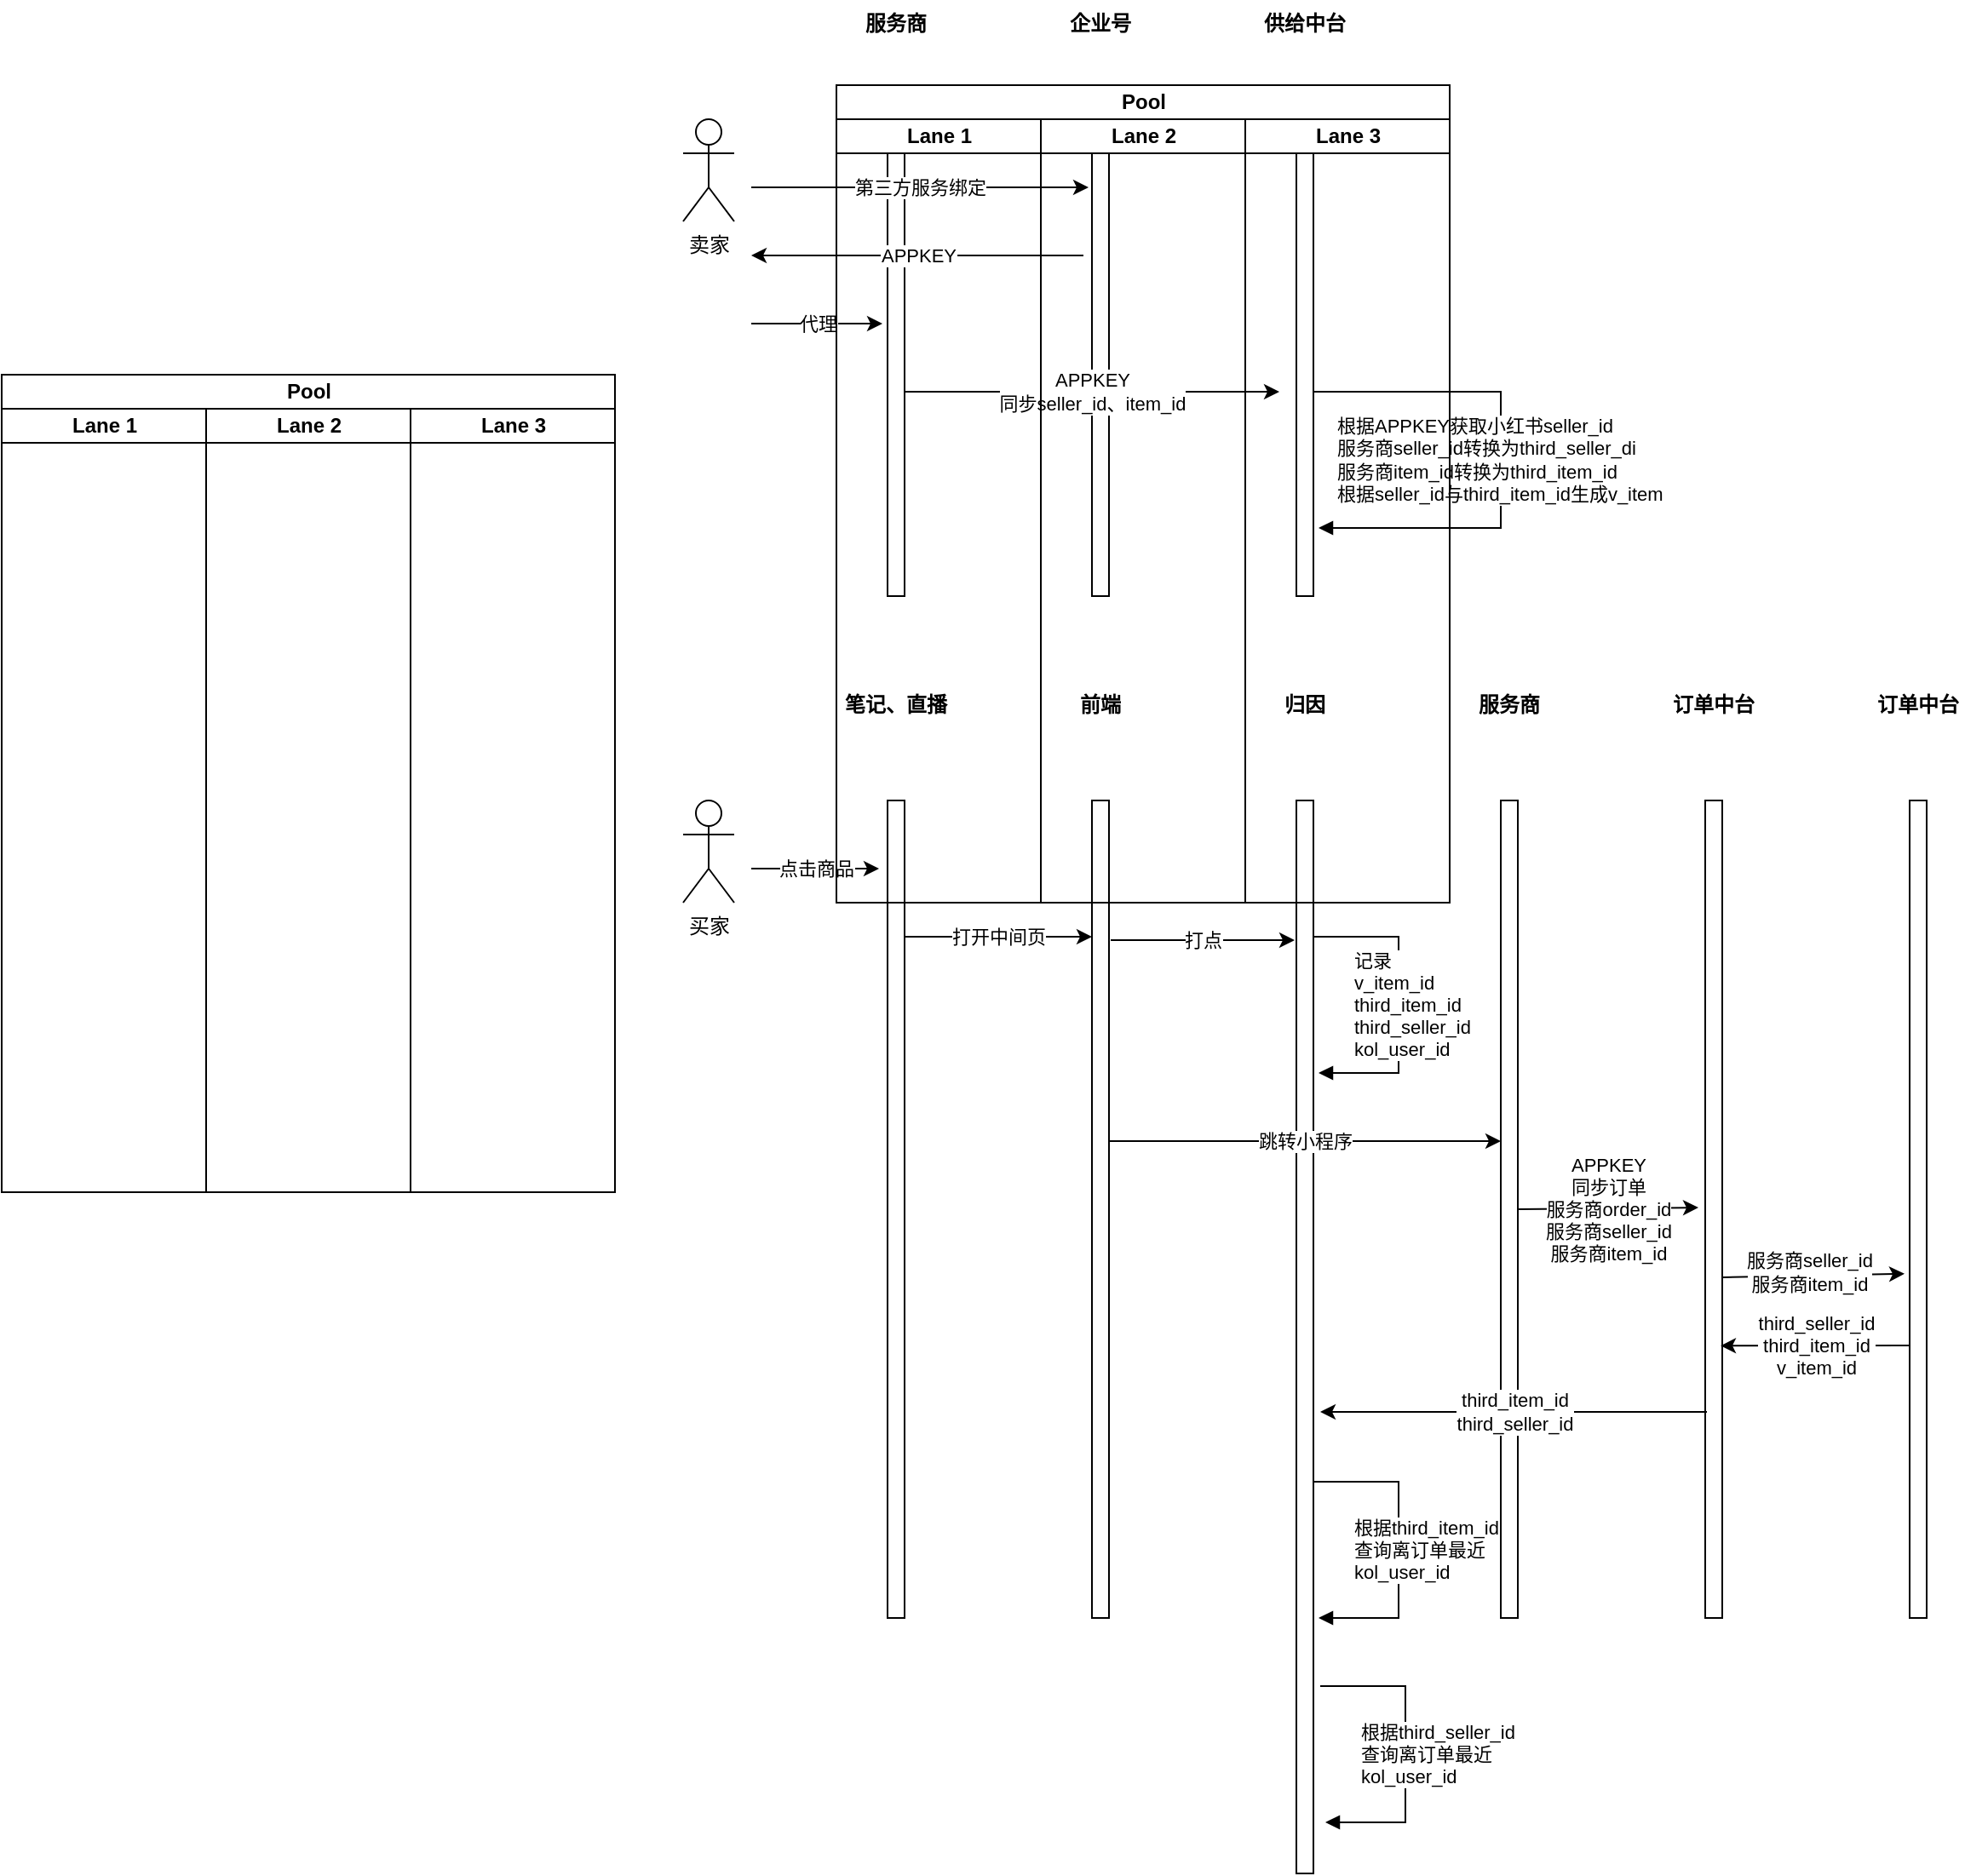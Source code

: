 <mxfile version="14.1.3" type="github"><diagram id="sozEuDQn32OtOZimz2cs" name="Page-1"><mxGraphModel dx="1382" dy="771" grid="1" gridSize="10" guides="1" tooltips="1" connect="1" arrows="1" fold="1" page="1" pageScale="1" pageWidth="827" pageHeight="1169" math="0" shadow="0"><root><mxCell id="0"/><mxCell id="1" parent="0"/><mxCell id="WUg85e6fk9E_r8oCCaCq-1" value="" style="html=1;points=[];perimeter=orthogonalPerimeter;align=center;" parent="1" vertex="1"><mxGeometry x="550" y="110" width="10" height="280" as="geometry"/></mxCell><mxCell id="WUg85e6fk9E_r8oCCaCq-2" value="" style="html=1;points=[];perimeter=orthogonalPerimeter;align=center;" parent="1" vertex="1"><mxGeometry x="670" y="110" width="10" height="280" as="geometry"/></mxCell><mxCell id="WUg85e6fk9E_r8oCCaCq-3" value="" style="html=1;points=[];perimeter=orthogonalPerimeter;align=center;" parent="1" vertex="1"><mxGeometry x="790" y="110" width="10" height="280" as="geometry"/></mxCell><mxCell id="WUg85e6fk9E_r8oCCaCq-4" value="卖家" style="shape=umlActor;verticalLabelPosition=bottom;verticalAlign=top;html=1;align=center;" parent="1" vertex="1"><mxGeometry x="430" y="110" width="30" height="60" as="geometry"/></mxCell><mxCell id="WUg85e6fk9E_r8oCCaCq-5" value="服务商" style="text;align=center;fontStyle=1;verticalAlign=middle;spacingLeft=3;spacingRight=3;strokeColor=none;rotatable=0;points=[[0,0.5],[1,0.5]];portConstraint=eastwest;" parent="1" vertex="1"><mxGeometry x="515" y="40" width="80" height="26" as="geometry"/></mxCell><mxCell id="WUg85e6fk9E_r8oCCaCq-6" value="企业号" style="text;align=center;fontStyle=1;verticalAlign=middle;spacingLeft=3;spacingRight=3;strokeColor=none;rotatable=0;points=[[0,0.5],[1,0.5]];portConstraint=eastwest;" parent="1" vertex="1"><mxGeometry x="635" y="40" width="80" height="26" as="geometry"/></mxCell><mxCell id="WUg85e6fk9E_r8oCCaCq-7" value="供给中台" style="text;align=center;fontStyle=1;verticalAlign=middle;spacingLeft=3;spacingRight=3;strokeColor=none;rotatable=0;points=[[0,0.5],[1,0.5]];portConstraint=eastwest;" parent="1" vertex="1"><mxGeometry x="755" y="40" width="80" height="26" as="geometry"/></mxCell><mxCell id="WUg85e6fk9E_r8oCCaCq-8" value="第三方服务绑定" style="endArrow=classic;html=1;" parent="1" edge="1"><mxGeometry width="50" height="50" relative="1" as="geometry"><mxPoint x="470" y="150" as="sourcePoint"/><mxPoint x="668" y="150" as="targetPoint"/></mxGeometry></mxCell><mxCell id="WUg85e6fk9E_r8oCCaCq-9" value="APPKEY" style="endArrow=classic;html=1;" parent="1" edge="1"><mxGeometry width="50" height="50" relative="1" as="geometry"><mxPoint x="665" y="190" as="sourcePoint"/><mxPoint x="470" y="190" as="targetPoint"/></mxGeometry></mxCell><mxCell id="WUg85e6fk9E_r8oCCaCq-10" value="代理" style="endArrow=classic;html=1;" parent="1" edge="1"><mxGeometry width="50" height="50" relative="1" as="geometry"><mxPoint x="470" y="230" as="sourcePoint"/><mxPoint x="547" y="230" as="targetPoint"/></mxGeometry></mxCell><mxCell id="WUg85e6fk9E_r8oCCaCq-11" value="APPKEY&lt;br&gt;同步seller_id、item_id" style="endArrow=classic;html=1;" parent="1" edge="1"><mxGeometry width="50" height="50" relative="1" as="geometry"><mxPoint x="560" y="270" as="sourcePoint"/><mxPoint x="780" y="270" as="targetPoint"/></mxGeometry></mxCell><mxCell id="WUg85e6fk9E_r8oCCaCq-12" value="根据APPKEY获取小红书seller_id&lt;br&gt;服务商seller_id转换为third_seller_di&lt;br&gt;服务商item_id转换为third_item_id&lt;br&gt;根据seller_id与third_item_id生成v_item" style="edgeStyle=orthogonalEdgeStyle;html=1;align=left;spacingLeft=2;endArrow=block;rounded=0;" parent="1" edge="1"><mxGeometry x="0.953" y="-40" relative="1" as="geometry"><mxPoint x="800" y="270" as="sourcePoint"/><Array as="points"><mxPoint x="910" y="270"/><mxPoint x="910" y="350"/></Array><mxPoint x="803" y="350" as="targetPoint"/><mxPoint as="offset"/></mxGeometry></mxCell><mxCell id="WUg85e6fk9E_r8oCCaCq-13" value="" style="html=1;points=[];perimeter=orthogonalPerimeter;align=center;" parent="1" vertex="1"><mxGeometry x="550" y="510" width="10" height="480" as="geometry"/></mxCell><mxCell id="WUg85e6fk9E_r8oCCaCq-14" value="" style="html=1;points=[];perimeter=orthogonalPerimeter;align=center;" parent="1" vertex="1"><mxGeometry x="670" y="510" width="10" height="480" as="geometry"/></mxCell><mxCell id="WUg85e6fk9E_r8oCCaCq-15" value="" style="html=1;points=[];perimeter=orthogonalPerimeter;align=center;" parent="1" vertex="1"><mxGeometry x="790" y="510" width="10" height="630" as="geometry"/></mxCell><mxCell id="WUg85e6fk9E_r8oCCaCq-16" value="买家" style="shape=umlActor;verticalLabelPosition=bottom;verticalAlign=top;html=1;align=center;" parent="1" vertex="1"><mxGeometry x="430" y="510" width="30" height="60" as="geometry"/></mxCell><mxCell id="WUg85e6fk9E_r8oCCaCq-17" value="笔记、直播" style="text;align=center;fontStyle=1;verticalAlign=middle;spacingLeft=3;spacingRight=3;strokeColor=none;rotatable=0;points=[[0,0.5],[1,0.5]];portConstraint=eastwest;" parent="1" vertex="1"><mxGeometry x="515" y="440" width="80" height="26" as="geometry"/></mxCell><mxCell id="WUg85e6fk9E_r8oCCaCq-18" value="前端" style="text;align=center;fontStyle=1;verticalAlign=middle;spacingLeft=3;spacingRight=3;strokeColor=none;rotatable=0;points=[[0,0.5],[1,0.5]];portConstraint=eastwest;" parent="1" vertex="1"><mxGeometry x="635" y="440" width="80" height="26" as="geometry"/></mxCell><mxCell id="WUg85e6fk9E_r8oCCaCq-19" value="归因" style="text;align=center;fontStyle=1;verticalAlign=middle;spacingLeft=3;spacingRight=3;strokeColor=none;rotatable=0;points=[[0,0.5],[1,0.5]];portConstraint=eastwest;" parent="1" vertex="1"><mxGeometry x="755" y="440" width="80" height="26" as="geometry"/></mxCell><mxCell id="WUg85e6fk9E_r8oCCaCq-20" value="" style="html=1;points=[];perimeter=orthogonalPerimeter;align=center;" parent="1" vertex="1"><mxGeometry x="910" y="510" width="10" height="480" as="geometry"/></mxCell><mxCell id="WUg85e6fk9E_r8oCCaCq-21" value="服务商" style="text;align=center;fontStyle=1;verticalAlign=middle;spacingLeft=3;spacingRight=3;strokeColor=none;rotatable=0;points=[[0,0.5],[1,0.5]];portConstraint=eastwest;" parent="1" vertex="1"><mxGeometry x="875" y="440" width="80" height="26" as="geometry"/></mxCell><mxCell id="WUg85e6fk9E_r8oCCaCq-22" value="" style="html=1;points=[];perimeter=orthogonalPerimeter;align=center;" parent="1" vertex="1"><mxGeometry x="1030" y="510" width="10" height="480" as="geometry"/></mxCell><mxCell id="WUg85e6fk9E_r8oCCaCq-23" value="订单中台" style="text;align=center;fontStyle=1;verticalAlign=middle;spacingLeft=3;spacingRight=3;strokeColor=none;rotatable=0;points=[[0,0.5],[1,0.5]];portConstraint=eastwest;" parent="1" vertex="1"><mxGeometry x="995" y="440" width="80" height="26" as="geometry"/></mxCell><mxCell id="WUg85e6fk9E_r8oCCaCq-24" value="点击商品" style="endArrow=classic;html=1;" parent="1" edge="1"><mxGeometry width="50" height="50" relative="1" as="geometry"><mxPoint x="470" y="550" as="sourcePoint"/><mxPoint x="545" y="550" as="targetPoint"/></mxGeometry></mxCell><mxCell id="WUg85e6fk9E_r8oCCaCq-25" value="打开中间页" style="endArrow=classic;html=1;" parent="1" edge="1"><mxGeometry width="50" height="50" relative="1" as="geometry"><mxPoint x="560" y="590" as="sourcePoint"/><mxPoint x="670" y="590" as="targetPoint"/></mxGeometry></mxCell><mxCell id="WUg85e6fk9E_r8oCCaCq-26" value="打点" style="endArrow=classic;html=1;" parent="1" edge="1"><mxGeometry width="50" height="50" relative="1" as="geometry"><mxPoint x="681" y="592" as="sourcePoint"/><mxPoint x="789" y="592" as="targetPoint"/></mxGeometry></mxCell><mxCell id="WUg85e6fk9E_r8oCCaCq-27" value="跳转小程序" style="endArrow=classic;html=1;" parent="1" edge="1"><mxGeometry width="50" height="50" relative="1" as="geometry"><mxPoint x="680" y="710" as="sourcePoint"/><mxPoint x="910" y="710" as="targetPoint"/></mxGeometry></mxCell><mxCell id="WUg85e6fk9E_r8oCCaCq-28" value="记录&lt;br&gt;v_item_id&lt;br&gt;third_item_id&lt;br&gt;third_seller_id&lt;br&gt;kol_user_id" style="edgeStyle=orthogonalEdgeStyle;html=1;align=left;spacingLeft=2;endArrow=block;rounded=0;" parent="1" edge="1"><mxGeometry x="0.017" y="-30" relative="1" as="geometry"><mxPoint x="800" y="590" as="sourcePoint"/><Array as="points"><mxPoint x="850" y="590"/><mxPoint x="850" y="670"/><mxPoint x="803" y="670"/></Array><mxPoint x="803" y="670" as="targetPoint"/><mxPoint as="offset"/></mxGeometry></mxCell><mxCell id="WUg85e6fk9E_r8oCCaCq-29" value="APPKEY&lt;br&gt;同步订单&lt;br&gt;服务商order_id&lt;br&gt;服务商seller_id&lt;br&gt;服务商item_id" style="endArrow=classic;html=1;entryX=-0.4;entryY=0.498;entryDx=0;entryDy=0;entryPerimeter=0;" parent="1" target="WUg85e6fk9E_r8oCCaCq-22" edge="1"><mxGeometry width="50" height="50" relative="1" as="geometry"><mxPoint x="920" y="750" as="sourcePoint"/><mxPoint x="970" y="700" as="targetPoint"/></mxGeometry></mxCell><mxCell id="WUg85e6fk9E_r8oCCaCq-30" value="" style="html=1;points=[];perimeter=orthogonalPerimeter;align=center;" parent="1" vertex="1"><mxGeometry x="1150" y="510" width="10" height="480" as="geometry"/></mxCell><mxCell id="WUg85e6fk9E_r8oCCaCq-31" value="订单中台" style="text;align=center;fontStyle=1;verticalAlign=middle;spacingLeft=3;spacingRight=3;strokeColor=none;rotatable=0;points=[[0,0.5],[1,0.5]];portConstraint=eastwest;" parent="1" vertex="1"><mxGeometry x="1115" y="440" width="80" height="26" as="geometry"/></mxCell><mxCell id="WUg85e6fk9E_r8oCCaCq-32" value="" style="endArrow=classic;html=1;entryX=-0.3;entryY=0.579;entryDx=0;entryDy=0;entryPerimeter=0;" parent="1" target="WUg85e6fk9E_r8oCCaCq-30" edge="1"><mxGeometry width="50" height="50" relative="1" as="geometry"><mxPoint x="1040" y="790" as="sourcePoint"/><mxPoint x="1090" y="740" as="targetPoint"/></mxGeometry></mxCell><mxCell id="WUg85e6fk9E_r8oCCaCq-33" value="服务商seller_id&lt;br&gt;服务商item_id" style="edgeLabel;html=1;align=center;verticalAlign=middle;resizable=0;points=[];" parent="WUg85e6fk9E_r8oCCaCq-32" vertex="1" connectable="0"><mxGeometry x="-0.046" y="2" relative="1" as="geometry"><mxPoint as="offset"/></mxGeometry></mxCell><mxCell id="WUg85e6fk9E_r8oCCaCq-34" value="third_seller_id&lt;br&gt;third_item_id&lt;br&gt;v_item_id" style="endArrow=classic;html=1;entryX=0.9;entryY=0.667;entryDx=0;entryDy=0;entryPerimeter=0;" parent="1" target="WUg85e6fk9E_r8oCCaCq-22" edge="1"><mxGeometry width="50" height="50" relative="1" as="geometry"><mxPoint x="1150" y="830" as="sourcePoint"/><mxPoint x="1200" y="780" as="targetPoint"/></mxGeometry></mxCell><mxCell id="WUg85e6fk9E_r8oCCaCq-35" value="third_item_id&lt;br&gt;third_seller_id" style="endArrow=classic;html=1;exitX=0.1;exitY=0.748;exitDx=0;exitDy=0;exitPerimeter=0;" parent="1" source="WUg85e6fk9E_r8oCCaCq-22" edge="1"><mxGeometry width="50" height="50" relative="1" as="geometry"><mxPoint x="1020" y="869" as="sourcePoint"/><mxPoint x="804" y="869" as="targetPoint"/></mxGeometry></mxCell><mxCell id="WUg85e6fk9E_r8oCCaCq-36" value="根据third_item_id&lt;br&gt;查询离订单最近&lt;br&gt;kol_user_id" style="edgeStyle=orthogonalEdgeStyle;html=1;align=left;spacingLeft=2;endArrow=block;rounded=0;" parent="1" edge="1"><mxGeometry x="0.017" y="-30" relative="1" as="geometry"><mxPoint x="800" y="910" as="sourcePoint"/><Array as="points"><mxPoint x="850" y="910"/><mxPoint x="850" y="990"/><mxPoint x="803" y="990"/></Array><mxPoint x="803" y="990" as="targetPoint"/><mxPoint as="offset"/></mxGeometry></mxCell><mxCell id="WUg85e6fk9E_r8oCCaCq-37" value="根据third_seller_id&lt;br&gt;查询离订单最近&lt;br&gt;kol_user_id" style="edgeStyle=orthogonalEdgeStyle;html=1;align=left;spacingLeft=2;endArrow=block;rounded=0;" parent="1" edge="1"><mxGeometry x="0.017" y="-30" relative="1" as="geometry"><mxPoint x="804" y="1030" as="sourcePoint"/><Array as="points"><mxPoint x="854" y="1030"/><mxPoint x="854" y="1110"/><mxPoint x="807" y="1110"/></Array><mxPoint x="807" y="1110" as="targetPoint"/><mxPoint as="offset"/></mxGeometry></mxCell><mxCell id="9CHGmHYLlGuPnZXWYNmH-1" value="Pool" style="swimlane;html=1;childLayout=stackLayout;resizeParent=1;resizeParentMax=0;startSize=20;" parent="1" vertex="1"><mxGeometry x="520" y="90" width="360" height="480" as="geometry"/></mxCell><mxCell id="9CHGmHYLlGuPnZXWYNmH-2" value="Lane 1" style="swimlane;html=1;startSize=20;" parent="9CHGmHYLlGuPnZXWYNmH-1" vertex="1"><mxGeometry y="20" width="120" height="460" as="geometry"/></mxCell><mxCell id="9CHGmHYLlGuPnZXWYNmH-3" value="Lane 2" style="swimlane;html=1;startSize=20;" parent="9CHGmHYLlGuPnZXWYNmH-1" vertex="1"><mxGeometry x="120" y="20" width="120" height="460" as="geometry"/></mxCell><mxCell id="9CHGmHYLlGuPnZXWYNmH-4" value="Lane 3" style="swimlane;html=1;startSize=20;" parent="9CHGmHYLlGuPnZXWYNmH-1" vertex="1"><mxGeometry x="240" y="20" width="120" height="460" as="geometry"/></mxCell><mxCell id="9CHGmHYLlGuPnZXWYNmH-5" value="Pool" style="swimlane;html=1;childLayout=stackLayout;resizeParent=1;resizeParentMax=0;startSize=20;" parent="1" vertex="1"><mxGeometry x="520" y="90" width="360" height="480" as="geometry"/></mxCell><mxCell id="9CHGmHYLlGuPnZXWYNmH-6" value="Lane 1" style="swimlane;html=1;startSize=20;" parent="9CHGmHYLlGuPnZXWYNmH-5" vertex="1"><mxGeometry y="20" width="120" height="460" as="geometry"/></mxCell><mxCell id="9CHGmHYLlGuPnZXWYNmH-7" value="Lane 2" style="swimlane;html=1;startSize=20;" parent="9CHGmHYLlGuPnZXWYNmH-5" vertex="1"><mxGeometry x="120" y="20" width="120" height="460" as="geometry"/></mxCell><mxCell id="9CHGmHYLlGuPnZXWYNmH-8" value="Lane 3" style="swimlane;html=1;startSize=20;" parent="9CHGmHYLlGuPnZXWYNmH-5" vertex="1"><mxGeometry x="240" y="20" width="120" height="460" as="geometry"/></mxCell><mxCell id="9CHGmHYLlGuPnZXWYNmH-9" value="Pool" style="swimlane;html=1;childLayout=stackLayout;resizeParent=1;resizeParentMax=0;startSize=20;" parent="1" vertex="1"><mxGeometry x="520" y="90" width="360" height="480" as="geometry"/></mxCell><mxCell id="9CHGmHYLlGuPnZXWYNmH-10" value="Lane 1" style="swimlane;html=1;startSize=20;" parent="9CHGmHYLlGuPnZXWYNmH-9" vertex="1"><mxGeometry y="20" width="120" height="460" as="geometry"/></mxCell><mxCell id="9CHGmHYLlGuPnZXWYNmH-11" value="Lane 2" style="swimlane;html=1;startSize=20;" parent="9CHGmHYLlGuPnZXWYNmH-9" vertex="1"><mxGeometry x="120" y="20" width="120" height="460" as="geometry"/></mxCell><mxCell id="9CHGmHYLlGuPnZXWYNmH-12" value="Lane 3" style="swimlane;html=1;startSize=20;" parent="9CHGmHYLlGuPnZXWYNmH-9" vertex="1"><mxGeometry x="240" y="20" width="120" height="460" as="geometry"/></mxCell><mxCell id="9CHGmHYLlGuPnZXWYNmH-13" value="Pool" style="swimlane;html=1;childLayout=stackLayout;resizeParent=1;resizeParentMax=0;startSize=20;" parent="1" vertex="1"><mxGeometry x="520" y="90" width="360" height="480" as="geometry"/></mxCell><mxCell id="9CHGmHYLlGuPnZXWYNmH-14" value="Lane 1" style="swimlane;html=1;startSize=20;" parent="9CHGmHYLlGuPnZXWYNmH-13" vertex="1"><mxGeometry y="20" width="120" height="460" as="geometry"/></mxCell><mxCell id="9CHGmHYLlGuPnZXWYNmH-15" value="Lane 2" style="swimlane;html=1;startSize=20;" parent="9CHGmHYLlGuPnZXWYNmH-13" vertex="1"><mxGeometry x="120" y="20" width="120" height="460" as="geometry"/></mxCell><mxCell id="9CHGmHYLlGuPnZXWYNmH-16" value="Lane 3" style="swimlane;html=1;startSize=20;" parent="9CHGmHYLlGuPnZXWYNmH-13" vertex="1"><mxGeometry x="240" y="20" width="120" height="460" as="geometry"/></mxCell><mxCell id="9CHGmHYLlGuPnZXWYNmH-17" value="Pool" style="swimlane;html=1;childLayout=stackLayout;resizeParent=1;resizeParentMax=0;startSize=20;" parent="1" vertex="1"><mxGeometry x="30" y="260" width="360" height="480" as="geometry"/></mxCell><mxCell id="9CHGmHYLlGuPnZXWYNmH-18" value="Lane 1" style="swimlane;html=1;startSize=20;" parent="9CHGmHYLlGuPnZXWYNmH-17" vertex="1"><mxGeometry y="20" width="120" height="460" as="geometry"/></mxCell><mxCell id="9CHGmHYLlGuPnZXWYNmH-19" value="Lane 2" style="swimlane;html=1;startSize=20;" parent="9CHGmHYLlGuPnZXWYNmH-17" vertex="1"><mxGeometry x="120" y="20" width="120" height="460" as="geometry"/></mxCell><mxCell id="9CHGmHYLlGuPnZXWYNmH-20" value="Lane 3" style="swimlane;html=1;startSize=20;" parent="9CHGmHYLlGuPnZXWYNmH-17" vertex="1"><mxGeometry x="240" y="20" width="120" height="460" as="geometry"/></mxCell></root></mxGraphModel></diagram></mxfile>